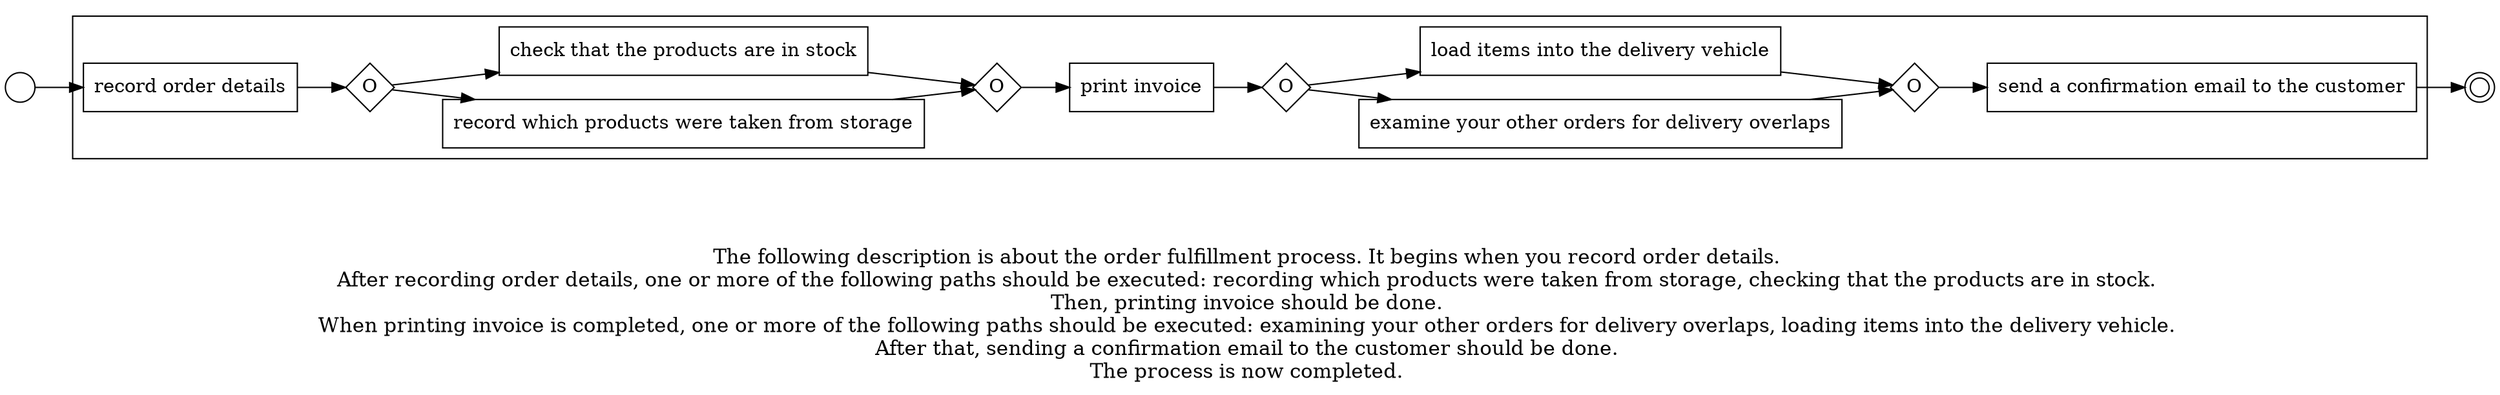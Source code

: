 digraph order_fulfillment_process_85 {
	graph [rankdir=LR]
	START_NODE [label="" shape=circle width=0.3]
	subgraph CLUSTER_0 {
		"record order details" [shape=box]
		"OR_SPLIT--2. Retrieving products from your inventory_K5JC" [label=O fixedsize=true shape=diamond width=0.5]
		"record order details" -> "OR_SPLIT--2. Retrieving products from your inventory_K5JC"
		"record which products were taken from storage" [shape=box]
		"OR_SPLIT--2. Retrieving products from your inventory_K5JC" -> "record which products were taken from storage"
		"check that the products are in stock" [shape=box]
		"OR_SPLIT--2. Retrieving products from your inventory_K5JC" -> "check that the products are in stock"
		"OR_JOIN--2. Retrieving products from your inventory_K5JC" [label=O fixedsize=true shape=diamond width=0.5]
		"record which products were taken from storage" -> "OR_JOIN--2. Retrieving products from your inventory_K5JC"
		"check that the products are in stock" -> "OR_JOIN--2. Retrieving products from your inventory_K5JC"
		"print invoice" [shape=box]
		"OR_JOIN--2. Retrieving products from your inventory_K5JC" -> "print invoice"
		"OR_SPLIT--4. Dispatching the products_IX1N" [label=O fixedsize=true shape=diamond width=0.5]
		"print invoice" -> "OR_SPLIT--4. Dispatching the products_IX1N"
		"examine your other orders for delivery overlaps" [shape=box]
		"OR_SPLIT--4. Dispatching the products_IX1N" -> "examine your other orders for delivery overlaps"
		"load items into the delivery vehicle" [shape=box]
		"OR_SPLIT--4. Dispatching the products_IX1N" -> "load items into the delivery vehicle"
		"OR_JOIN--4. Dispatching the products_IX1N" [label=O fixedsize=true shape=diamond width=0.5]
		"examine your other orders for delivery overlaps" -> "OR_JOIN--4. Dispatching the products_IX1N"
		"load items into the delivery vehicle" -> "OR_JOIN--4. Dispatching the products_IX1N"
		"send a confirmation email to the customer" [shape=box]
		"OR_JOIN--4. Dispatching the products_IX1N" -> "send a confirmation email to the customer"
	}
	START_NODE -> "record order details"
	END_NODE [label="" shape=doublecircle width=0.2]
	"send a confirmation email to the customer" -> END_NODE
	fontsize=15 label="\n\n
The following description is about the order fulfillment process. It begins when you record order details. 
After recording order details, one or more of the following paths should be executed: recording which products were taken from storage, checking that the products are in stock. 
Then, printing invoice should be done. 
When printing invoice is completed, one or more of the following paths should be executed: examining your other orders for delivery overlaps, loading items into the delivery vehicle. 
After that, sending a confirmation email to the customer should be done. 
The process is now completed. 
"
}
